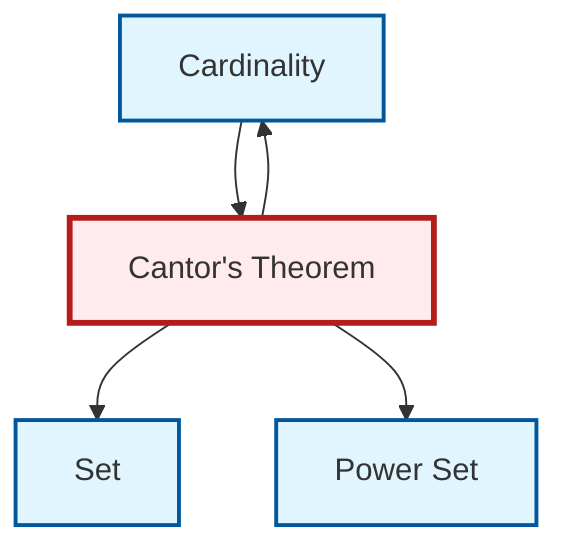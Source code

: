 graph TD
    classDef definition fill:#e1f5fe,stroke:#01579b,stroke-width:2px
    classDef theorem fill:#f3e5f5,stroke:#4a148c,stroke-width:2px
    classDef axiom fill:#fff3e0,stroke:#e65100,stroke-width:2px
    classDef example fill:#e8f5e9,stroke:#1b5e20,stroke-width:2px
    classDef current fill:#ffebee,stroke:#b71c1c,stroke-width:3px
    def-cardinality["Cardinality"]:::definition
    def-set["Set"]:::definition
    thm-cantor["Cantor's Theorem"]:::theorem
    def-power-set["Power Set"]:::definition
    thm-cantor --> def-set
    def-cardinality --> thm-cantor
    thm-cantor --> def-power-set
    thm-cantor --> def-cardinality
    class thm-cantor current